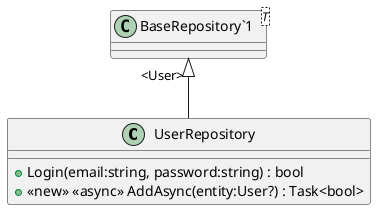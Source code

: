 @startuml
class UserRepository {
    + Login(email:string, password:string) : bool
    + <<new>> <<async>> AddAsync(entity:User?) : Task<bool>
}
class "BaseRepository`1"<T> {
}
"BaseRepository`1" "<User>" <|-- UserRepository
@enduml
